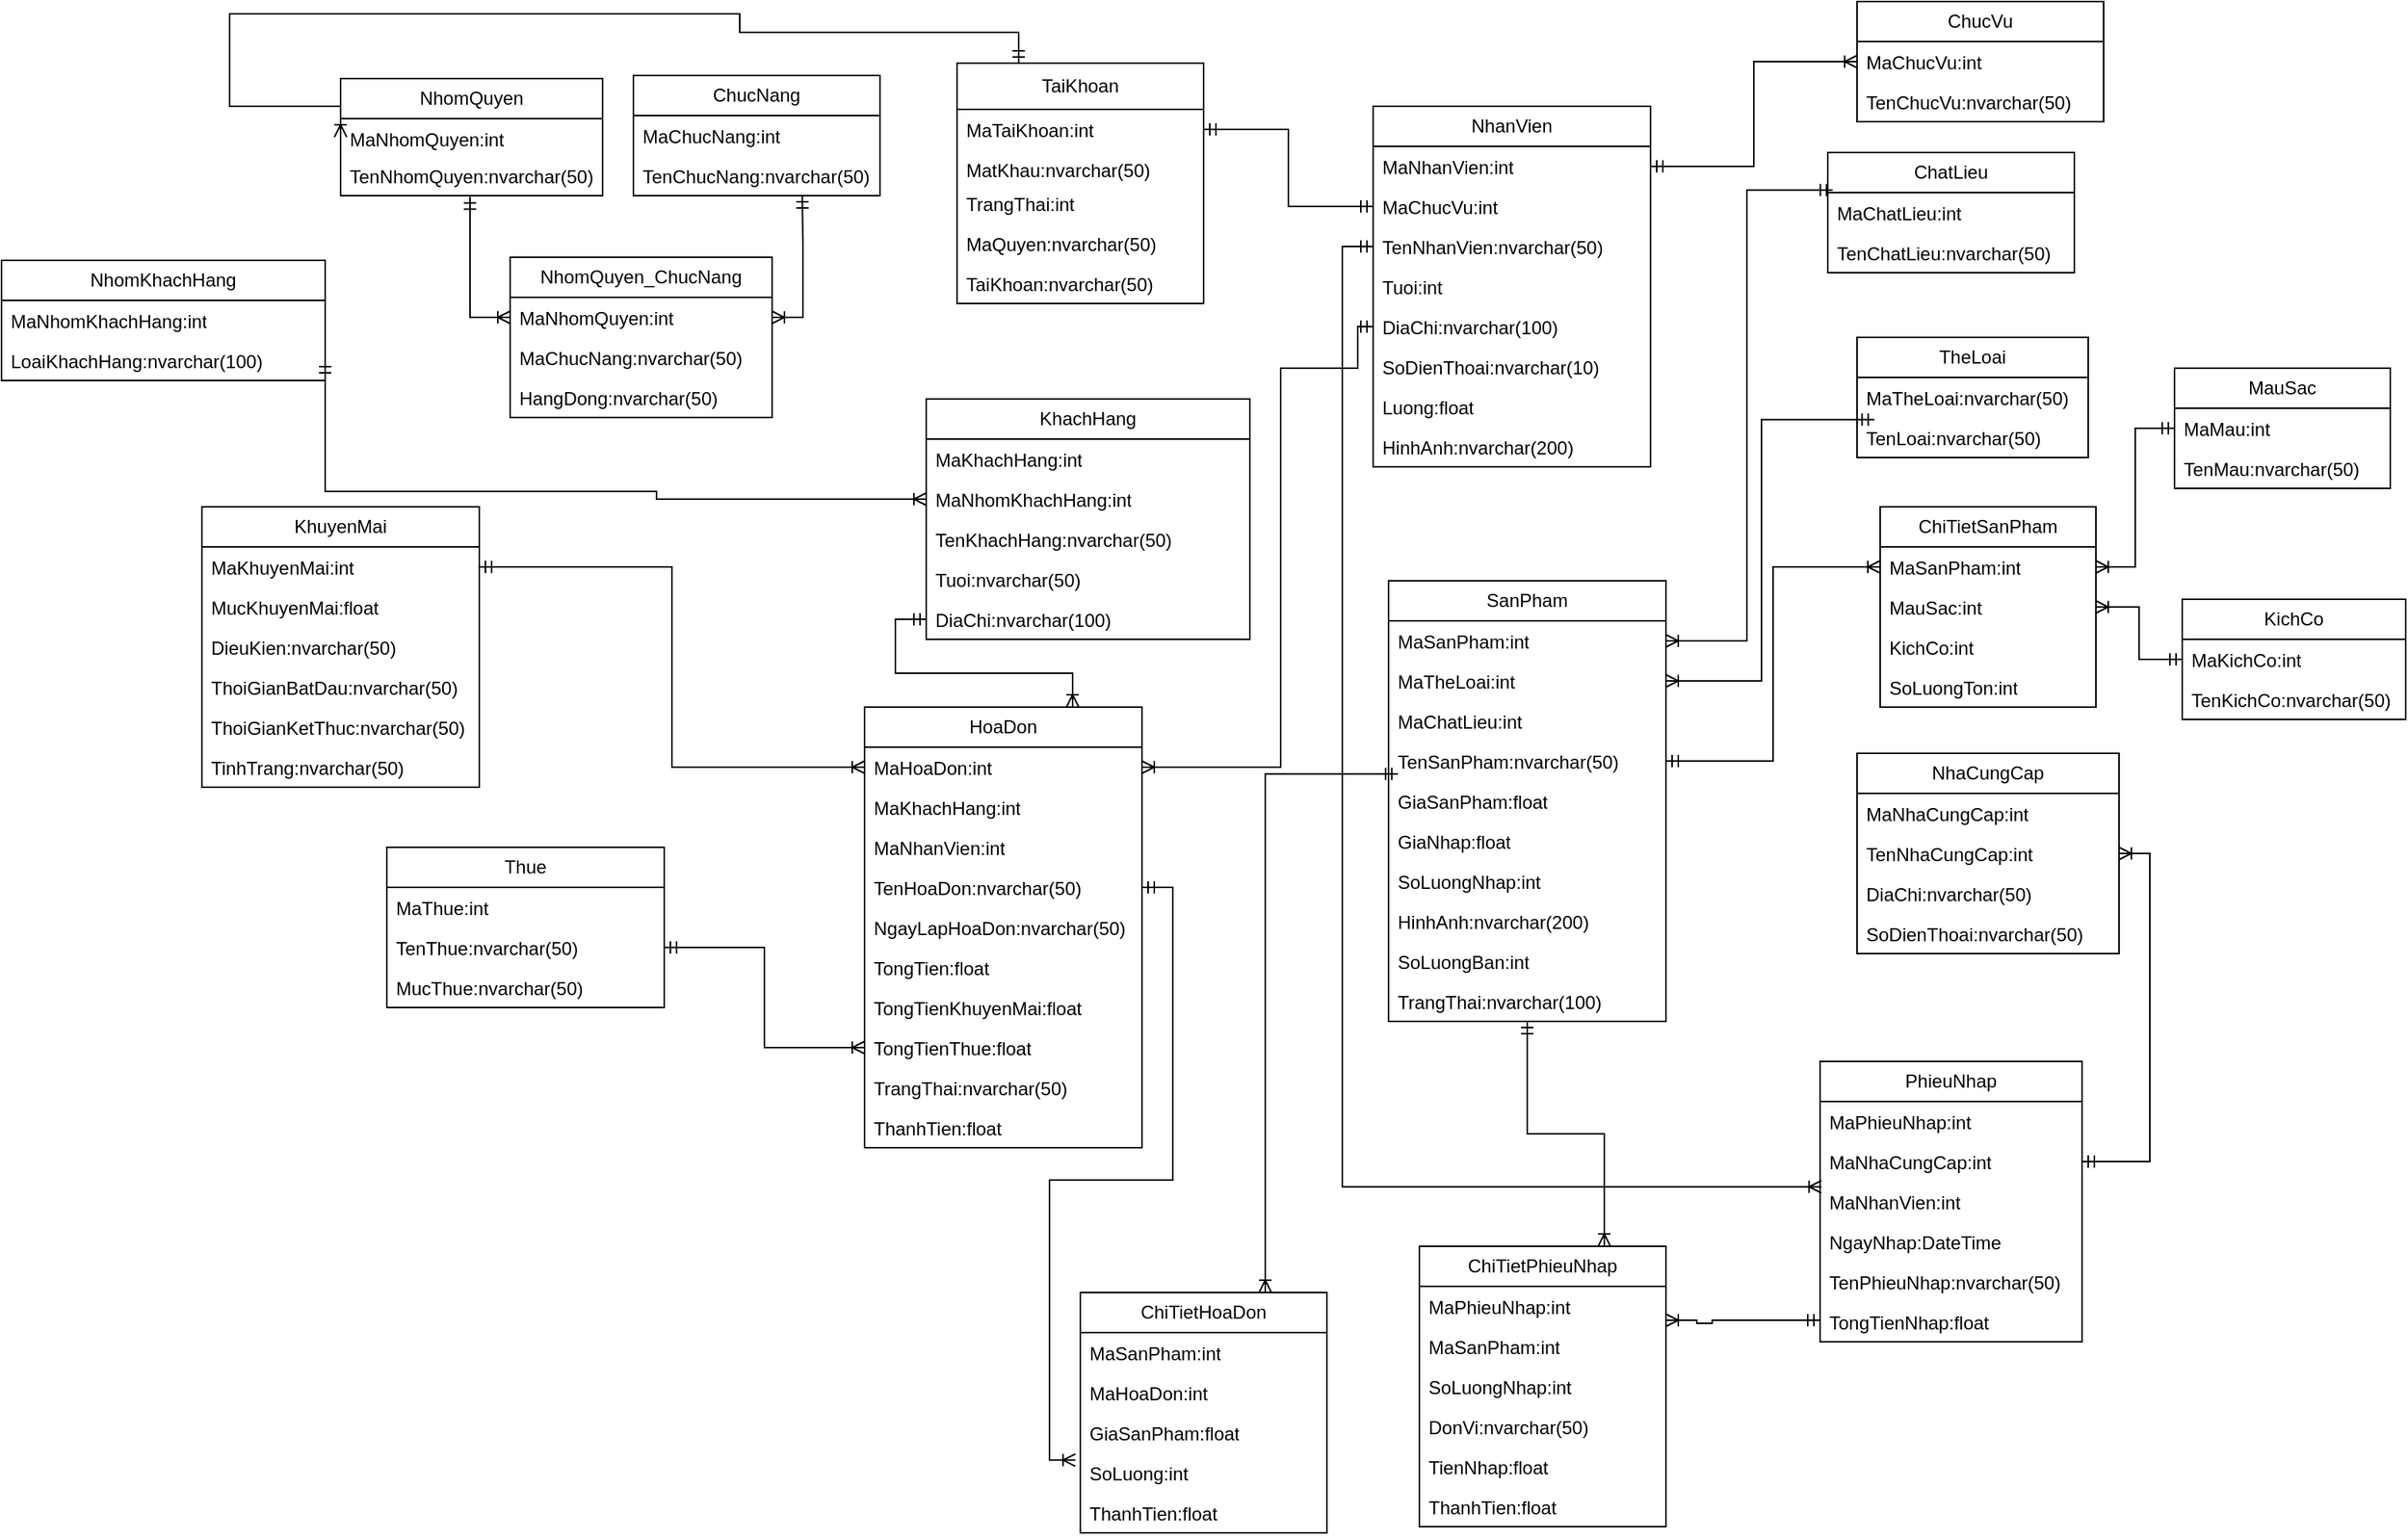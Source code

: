 <mxfile version="21.8.2" type="github">
  <diagram name="Trang-1" id="ebLVP_EeFep824AZLhWY">
    <mxGraphModel dx="1006" dy="559" grid="1" gridSize="10" guides="1" tooltips="1" connect="1" arrows="1" fold="1" page="1" pageScale="1" pageWidth="827" pageHeight="1169" math="0" shadow="0">
      <root>
        <mxCell id="0" />
        <mxCell id="1" parent="0" />
        <mxCell id="6RFZDff2Cd3n8iW6gW3c-8" value="NhomQuyen" style="swimlane;fontStyle=0;childLayout=stackLayout;horizontal=1;startSize=26;fillColor=none;horizontalStack=0;resizeParent=1;resizeParentMax=0;resizeLast=0;collapsible=1;marginBottom=0;whiteSpace=wrap;html=1;" parent="1" vertex="1">
          <mxGeometry x="520" y="52" width="170" height="76" as="geometry" />
        </mxCell>
        <mxCell id="6RFZDff2Cd3n8iW6gW3c-9" value="MaNhomQuyen:int" style="text;strokeColor=none;fillColor=none;align=left;verticalAlign=top;spacingLeft=4;spacingRight=4;overflow=hidden;rotatable=0;points=[[0,0.5],[1,0.5]];portConstraint=eastwest;whiteSpace=wrap;html=1;" parent="6RFZDff2Cd3n8iW6gW3c-8" vertex="1">
          <mxGeometry y="26" width="170" height="24" as="geometry" />
        </mxCell>
        <mxCell id="6RFZDff2Cd3n8iW6gW3c-10" value="TenNhomQuyen:nvarchar(50)" style="text;strokeColor=none;fillColor=none;align=left;verticalAlign=top;spacingLeft=4;spacingRight=4;overflow=hidden;rotatable=0;points=[[0,0.5],[1,0.5]];portConstraint=eastwest;whiteSpace=wrap;html=1;" parent="6RFZDff2Cd3n8iW6gW3c-8" vertex="1">
          <mxGeometry y="50" width="170" height="26" as="geometry" />
        </mxCell>
        <mxCell id="6RFZDff2Cd3n8iW6gW3c-12" value="ChucNang" style="swimlane;fontStyle=0;childLayout=stackLayout;horizontal=1;startSize=26;fillColor=none;horizontalStack=0;resizeParent=1;resizeParentMax=0;resizeLast=0;collapsible=1;marginBottom=0;whiteSpace=wrap;html=1;" parent="1" vertex="1">
          <mxGeometry x="710" y="50" width="160" height="78" as="geometry" />
        </mxCell>
        <mxCell id="6RFZDff2Cd3n8iW6gW3c-13" value="MaChucNang:int" style="text;strokeColor=none;fillColor=none;align=left;verticalAlign=top;spacingLeft=4;spacingRight=4;overflow=hidden;rotatable=0;points=[[0,0.5],[1,0.5]];portConstraint=eastwest;whiteSpace=wrap;html=1;" parent="6RFZDff2Cd3n8iW6gW3c-12" vertex="1">
          <mxGeometry y="26" width="160" height="26" as="geometry" />
        </mxCell>
        <mxCell id="6RFZDff2Cd3n8iW6gW3c-14" value="TenChucNang:nvarchar(50)" style="text;strokeColor=none;fillColor=none;align=left;verticalAlign=top;spacingLeft=4;spacingRight=4;overflow=hidden;rotatable=0;points=[[0,0.5],[1,0.5]];portConstraint=eastwest;whiteSpace=wrap;html=1;" parent="6RFZDff2Cd3n8iW6gW3c-12" vertex="1">
          <mxGeometry y="52" width="160" height="26" as="geometry" />
        </mxCell>
        <mxCell id="6RFZDff2Cd3n8iW6gW3c-16" value="NhomQuyen_ChucNang" style="swimlane;fontStyle=0;childLayout=stackLayout;horizontal=1;startSize=26;fillColor=none;horizontalStack=0;resizeParent=1;resizeParentMax=0;resizeLast=0;collapsible=1;marginBottom=0;whiteSpace=wrap;html=1;" parent="1" vertex="1">
          <mxGeometry x="630" y="168" width="170" height="104" as="geometry" />
        </mxCell>
        <mxCell id="6RFZDff2Cd3n8iW6gW3c-17" value="MaNhomQuyen:int" style="text;strokeColor=none;fillColor=none;align=left;verticalAlign=top;spacingLeft=4;spacingRight=4;overflow=hidden;rotatable=0;points=[[0,0.5],[1,0.5]];portConstraint=eastwest;whiteSpace=wrap;html=1;" parent="6RFZDff2Cd3n8iW6gW3c-16" vertex="1">
          <mxGeometry y="26" width="170" height="26" as="geometry" />
        </mxCell>
        <mxCell id="6RFZDff2Cd3n8iW6gW3c-18" value="MaChucNang:nvarchar(50)" style="text;strokeColor=none;fillColor=none;align=left;verticalAlign=top;spacingLeft=4;spacingRight=4;overflow=hidden;rotatable=0;points=[[0,0.5],[1,0.5]];portConstraint=eastwest;whiteSpace=wrap;html=1;" parent="6RFZDff2Cd3n8iW6gW3c-16" vertex="1">
          <mxGeometry y="52" width="170" height="26" as="geometry" />
        </mxCell>
        <mxCell id="uHs2JWFgq39b8XywON-e-51" value="HangDong:nvarchar(50)" style="text;strokeColor=none;fillColor=none;align=left;verticalAlign=top;spacingLeft=4;spacingRight=4;overflow=hidden;rotatable=0;points=[[0,0.5],[1,0.5]];portConstraint=eastwest;whiteSpace=wrap;html=1;" parent="6RFZDff2Cd3n8iW6gW3c-16" vertex="1">
          <mxGeometry y="78" width="170" height="26" as="geometry" />
        </mxCell>
        <mxCell id="6RFZDff2Cd3n8iW6gW3c-22" style="edgeStyle=orthogonalEdgeStyle;rounded=0;orthogonalLoop=1;jettySize=auto;html=1;exitX=0;exitY=0.5;exitDx=0;exitDy=0;entryX=0.494;entryY=1.031;entryDx=0;entryDy=0;entryPerimeter=0;startArrow=ERoneToMany;startFill=0;endArrow=ERmandOne;endFill=0;" parent="1" source="6RFZDff2Cd3n8iW6gW3c-17" target="6RFZDff2Cd3n8iW6gW3c-10" edge="1">
          <mxGeometry relative="1" as="geometry" />
        </mxCell>
        <mxCell id="6RFZDff2Cd3n8iW6gW3c-23" style="edgeStyle=orthogonalEdgeStyle;rounded=0;orthogonalLoop=1;jettySize=auto;html=1;exitX=1;exitY=0.5;exitDx=0;exitDy=0;entryX=0.685;entryY=1;entryDx=0;entryDy=0;entryPerimeter=0;endArrow=ERmandOne;endFill=0;startArrow=ERoneToMany;startFill=0;" parent="1" source="6RFZDff2Cd3n8iW6gW3c-17" target="6RFZDff2Cd3n8iW6gW3c-14" edge="1">
          <mxGeometry relative="1" as="geometry" />
        </mxCell>
        <mxCell id="6RFZDff2Cd3n8iW6gW3c-29" value="TaiKhoan" style="swimlane;fontStyle=0;childLayout=stackLayout;horizontal=1;startSize=30;fillColor=none;horizontalStack=0;resizeParent=1;resizeParentMax=0;resizeLast=0;collapsible=1;marginBottom=0;whiteSpace=wrap;html=1;" parent="1" vertex="1">
          <mxGeometry x="920" y="42" width="160" height="156" as="geometry" />
        </mxCell>
        <mxCell id="6RFZDff2Cd3n8iW6gW3c-30" value="MaTaiKhoan:int" style="text;strokeColor=none;fillColor=none;align=left;verticalAlign=top;spacingLeft=4;spacingRight=4;overflow=hidden;rotatable=0;points=[[0,0.5],[1,0.5]];portConstraint=eastwest;whiteSpace=wrap;html=1;" parent="6RFZDff2Cd3n8iW6gW3c-29" vertex="1">
          <mxGeometry y="30" width="160" height="26" as="geometry" />
        </mxCell>
        <mxCell id="6RFZDff2Cd3n8iW6gW3c-31" value="MatKhau:nvarchar(50)" style="text;strokeColor=none;fillColor=none;align=left;verticalAlign=top;spacingLeft=4;spacingRight=4;overflow=hidden;rotatable=0;points=[[0,0.5],[1,0.5]];portConstraint=eastwest;whiteSpace=wrap;html=1;" parent="6RFZDff2Cd3n8iW6gW3c-29" vertex="1">
          <mxGeometry y="56" width="160" height="22" as="geometry" />
        </mxCell>
        <mxCell id="6RFZDff2Cd3n8iW6gW3c-33" value="TrangThai:int" style="text;strokeColor=none;fillColor=none;align=left;verticalAlign=top;spacingLeft=4;spacingRight=4;overflow=hidden;rotatable=0;points=[[0,0.5],[1,0.5]];portConstraint=eastwest;whiteSpace=wrap;html=1;" parent="6RFZDff2Cd3n8iW6gW3c-29" vertex="1">
          <mxGeometry y="78" width="160" height="26" as="geometry" />
        </mxCell>
        <mxCell id="6RFZDff2Cd3n8iW6gW3c-34" value="MaQuyen:nvarchar(50)" style="text;strokeColor=none;fillColor=none;align=left;verticalAlign=top;spacingLeft=4;spacingRight=4;overflow=hidden;rotatable=0;points=[[0,0.5],[1,0.5]];portConstraint=eastwest;whiteSpace=wrap;html=1;" parent="6RFZDff2Cd3n8iW6gW3c-29" vertex="1">
          <mxGeometry y="104" width="160" height="26" as="geometry" />
        </mxCell>
        <mxCell id="6RFZDff2Cd3n8iW6gW3c-32" value="TaiKhoan:nvarchar(50)" style="text;strokeColor=none;fillColor=none;align=left;verticalAlign=top;spacingLeft=4;spacingRight=4;overflow=hidden;rotatable=0;points=[[0,0.5],[1,0.5]];portConstraint=eastwest;whiteSpace=wrap;html=1;" parent="6RFZDff2Cd3n8iW6gW3c-29" vertex="1">
          <mxGeometry y="130" width="160" height="26" as="geometry" />
        </mxCell>
        <mxCell id="6RFZDff2Cd3n8iW6gW3c-35" style="edgeStyle=orthogonalEdgeStyle;rounded=0;orthogonalLoop=1;jettySize=auto;html=1;exitX=0;exitY=0.5;exitDx=0;exitDy=0;entryX=0.25;entryY=0;entryDx=0;entryDy=0;endArrow=ERmandOne;endFill=0;startArrow=ERoneToMany;startFill=0;" parent="1" source="6RFZDff2Cd3n8iW6gW3c-9" target="6RFZDff2Cd3n8iW6gW3c-29" edge="1">
          <mxGeometry relative="1" as="geometry">
            <Array as="points">
              <mxPoint x="448" y="70" />
              <mxPoint x="448" y="10" />
              <mxPoint x="779" y="10" />
              <mxPoint x="779" y="22" />
              <mxPoint x="960" y="22" />
            </Array>
          </mxGeometry>
        </mxCell>
        <mxCell id="6RFZDff2Cd3n8iW6gW3c-36" value="NhanVien" style="swimlane;fontStyle=0;childLayout=stackLayout;horizontal=1;startSize=26;fillColor=none;horizontalStack=0;resizeParent=1;resizeParentMax=0;resizeLast=0;collapsible=1;marginBottom=0;whiteSpace=wrap;html=1;" parent="1" vertex="1">
          <mxGeometry x="1190" y="70" width="180" height="234" as="geometry" />
        </mxCell>
        <mxCell id="6RFZDff2Cd3n8iW6gW3c-37" value="MaNhanVien:int" style="text;strokeColor=none;fillColor=none;align=left;verticalAlign=top;spacingLeft=4;spacingRight=4;overflow=hidden;rotatable=0;points=[[0,0.5],[1,0.5]];portConstraint=eastwest;whiteSpace=wrap;html=1;" parent="6RFZDff2Cd3n8iW6gW3c-36" vertex="1">
          <mxGeometry y="26" width="180" height="26" as="geometry" />
        </mxCell>
        <mxCell id="6RFZDff2Cd3n8iW6gW3c-48" value="MaChucVu:int" style="text;strokeColor=none;fillColor=none;align=left;verticalAlign=top;spacingLeft=4;spacingRight=4;overflow=hidden;rotatable=0;points=[[0,0.5],[1,0.5]];portConstraint=eastwest;whiteSpace=wrap;html=1;" parent="6RFZDff2Cd3n8iW6gW3c-36" vertex="1">
          <mxGeometry y="52" width="180" height="26" as="geometry" />
        </mxCell>
        <mxCell id="6RFZDff2Cd3n8iW6gW3c-39" value="TenNhanVien:nvarchar(50)" style="text;strokeColor=none;fillColor=none;align=left;verticalAlign=top;spacingLeft=4;spacingRight=4;overflow=hidden;rotatable=0;points=[[0,0.5],[1,0.5]];portConstraint=eastwest;whiteSpace=wrap;html=1;" parent="6RFZDff2Cd3n8iW6gW3c-36" vertex="1">
          <mxGeometry y="78" width="180" height="26" as="geometry" />
        </mxCell>
        <mxCell id="6RFZDff2Cd3n8iW6gW3c-40" value="Tuoi:int" style="text;strokeColor=none;fillColor=none;align=left;verticalAlign=top;spacingLeft=4;spacingRight=4;overflow=hidden;rotatable=0;points=[[0,0.5],[1,0.5]];portConstraint=eastwest;whiteSpace=wrap;html=1;" parent="6RFZDff2Cd3n8iW6gW3c-36" vertex="1">
          <mxGeometry y="104" width="180" height="26" as="geometry" />
        </mxCell>
        <mxCell id="6RFZDff2Cd3n8iW6gW3c-41" value="DiaChi:nvarchar(100)" style="text;strokeColor=none;fillColor=none;align=left;verticalAlign=top;spacingLeft=4;spacingRight=4;overflow=hidden;rotatable=0;points=[[0,0.5],[1,0.5]];portConstraint=eastwest;whiteSpace=wrap;html=1;" parent="6RFZDff2Cd3n8iW6gW3c-36" vertex="1">
          <mxGeometry y="130" width="180" height="26" as="geometry" />
        </mxCell>
        <mxCell id="6RFZDff2Cd3n8iW6gW3c-42" value="SoDienThoai:nvarchar(10)" style="text;strokeColor=none;fillColor=none;align=left;verticalAlign=top;spacingLeft=4;spacingRight=4;overflow=hidden;rotatable=0;points=[[0,0.5],[1,0.5]];portConstraint=eastwest;whiteSpace=wrap;html=1;" parent="6RFZDff2Cd3n8iW6gW3c-36" vertex="1">
          <mxGeometry y="156" width="180" height="26" as="geometry" />
        </mxCell>
        <mxCell id="6RFZDff2Cd3n8iW6gW3c-43" value="Luong:float" style="text;strokeColor=none;fillColor=none;align=left;verticalAlign=top;spacingLeft=4;spacingRight=4;overflow=hidden;rotatable=0;points=[[0,0.5],[1,0.5]];portConstraint=eastwest;whiteSpace=wrap;html=1;" parent="6RFZDff2Cd3n8iW6gW3c-36" vertex="1">
          <mxGeometry y="182" width="180" height="26" as="geometry" />
        </mxCell>
        <mxCell id="uHs2JWFgq39b8XywON-e-56" value="HinhAnh:nvarchar(200)" style="text;strokeColor=none;fillColor=none;align=left;verticalAlign=top;spacingLeft=4;spacingRight=4;overflow=hidden;rotatable=0;points=[[0,0.5],[1,0.5]];portConstraint=eastwest;whiteSpace=wrap;html=1;" parent="6RFZDff2Cd3n8iW6gW3c-36" vertex="1">
          <mxGeometry y="208" width="180" height="26" as="geometry" />
        </mxCell>
        <mxCell id="6RFZDff2Cd3n8iW6gW3c-44" value="ChucVu" style="swimlane;fontStyle=0;childLayout=stackLayout;horizontal=1;startSize=26;fillColor=none;horizontalStack=0;resizeParent=1;resizeParentMax=0;resizeLast=0;collapsible=1;marginBottom=0;whiteSpace=wrap;html=1;" parent="1" vertex="1">
          <mxGeometry x="1504" y="2" width="160" height="78" as="geometry" />
        </mxCell>
        <mxCell id="6RFZDff2Cd3n8iW6gW3c-45" value="MaChucVu:int" style="text;strokeColor=none;fillColor=none;align=left;verticalAlign=top;spacingLeft=4;spacingRight=4;overflow=hidden;rotatable=0;points=[[0,0.5],[1,0.5]];portConstraint=eastwest;whiteSpace=wrap;html=1;" parent="6RFZDff2Cd3n8iW6gW3c-44" vertex="1">
          <mxGeometry y="26" width="160" height="26" as="geometry" />
        </mxCell>
        <mxCell id="6RFZDff2Cd3n8iW6gW3c-46" value="TenChucVu:nvarchar(50)" style="text;strokeColor=none;fillColor=none;align=left;verticalAlign=top;spacingLeft=4;spacingRight=4;overflow=hidden;rotatable=0;points=[[0,0.5],[1,0.5]];portConstraint=eastwest;whiteSpace=wrap;html=1;" parent="6RFZDff2Cd3n8iW6gW3c-44" vertex="1">
          <mxGeometry y="52" width="160" height="26" as="geometry" />
        </mxCell>
        <mxCell id="6RFZDff2Cd3n8iW6gW3c-49" style="edgeStyle=orthogonalEdgeStyle;rounded=0;orthogonalLoop=1;jettySize=auto;html=1;exitX=1;exitY=0.5;exitDx=0;exitDy=0;startArrow=ERmandOne;startFill=0;endArrow=ERmandOne;endFill=0;" parent="1" source="6RFZDff2Cd3n8iW6gW3c-30" target="6RFZDff2Cd3n8iW6gW3c-48" edge="1">
          <mxGeometry relative="1" as="geometry" />
        </mxCell>
        <mxCell id="6RFZDff2Cd3n8iW6gW3c-50" value="KhachHang" style="swimlane;fontStyle=0;childLayout=stackLayout;horizontal=1;startSize=26;fillColor=none;horizontalStack=0;resizeParent=1;resizeParentMax=0;resizeLast=0;collapsible=1;marginBottom=0;whiteSpace=wrap;html=1;" parent="1" vertex="1">
          <mxGeometry x="900" y="260" width="210" height="156" as="geometry" />
        </mxCell>
        <mxCell id="6RFZDff2Cd3n8iW6gW3c-51" value="MaKhachHang:int" style="text;strokeColor=none;fillColor=none;align=left;verticalAlign=top;spacingLeft=4;spacingRight=4;overflow=hidden;rotatable=0;points=[[0,0.5],[1,0.5]];portConstraint=eastwest;whiteSpace=wrap;html=1;" parent="6RFZDff2Cd3n8iW6gW3c-50" vertex="1">
          <mxGeometry y="26" width="210" height="26" as="geometry" />
        </mxCell>
        <mxCell id="uHs2JWFgq39b8XywON-e-99" value="MaNhomKhachHang:int" style="text;strokeColor=none;fillColor=none;align=left;verticalAlign=top;spacingLeft=4;spacingRight=4;overflow=hidden;rotatable=0;points=[[0,0.5],[1,0.5]];portConstraint=eastwest;whiteSpace=wrap;html=1;" parent="6RFZDff2Cd3n8iW6gW3c-50" vertex="1">
          <mxGeometry y="52" width="210" height="26" as="geometry" />
        </mxCell>
        <mxCell id="6RFZDff2Cd3n8iW6gW3c-52" value="TenKhachHang:nvarchar(50)" style="text;strokeColor=none;fillColor=none;align=left;verticalAlign=top;spacingLeft=4;spacingRight=4;overflow=hidden;rotatable=0;points=[[0,0.5],[1,0.5]];portConstraint=eastwest;whiteSpace=wrap;html=1;" parent="6RFZDff2Cd3n8iW6gW3c-50" vertex="1">
          <mxGeometry y="78" width="210" height="26" as="geometry" />
        </mxCell>
        <mxCell id="6RFZDff2Cd3n8iW6gW3c-53" value="Tuoi:nvarchar(50)" style="text;strokeColor=none;fillColor=none;align=left;verticalAlign=top;spacingLeft=4;spacingRight=4;overflow=hidden;rotatable=0;points=[[0,0.5],[1,0.5]];portConstraint=eastwest;whiteSpace=wrap;html=1;" parent="6RFZDff2Cd3n8iW6gW3c-50" vertex="1">
          <mxGeometry y="104" width="210" height="26" as="geometry" />
        </mxCell>
        <mxCell id="6RFZDff2Cd3n8iW6gW3c-55" value="DiaChi:nvarchar(100)" style="text;strokeColor=none;fillColor=none;align=left;verticalAlign=top;spacingLeft=4;spacingRight=4;overflow=hidden;rotatable=0;points=[[0,0.5],[1,0.5]];portConstraint=eastwest;whiteSpace=wrap;html=1;" parent="6RFZDff2Cd3n8iW6gW3c-50" vertex="1">
          <mxGeometry y="130" width="210" height="26" as="geometry" />
        </mxCell>
        <mxCell id="6RFZDff2Cd3n8iW6gW3c-58" style="edgeStyle=orthogonalEdgeStyle;rounded=0;orthogonalLoop=1;jettySize=auto;html=1;exitX=1;exitY=0.5;exitDx=0;exitDy=0;entryX=0;entryY=0.5;entryDx=0;entryDy=0;startArrow=ERmandOne;startFill=0;endArrow=ERoneToMany;endFill=0;" parent="1" source="6RFZDff2Cd3n8iW6gW3c-37" target="6RFZDff2Cd3n8iW6gW3c-45" edge="1">
          <mxGeometry relative="1" as="geometry" />
        </mxCell>
        <mxCell id="6RFZDff2Cd3n8iW6gW3c-59" value="TheLoai" style="swimlane;fontStyle=0;childLayout=stackLayout;horizontal=1;startSize=26;fillColor=none;horizontalStack=0;resizeParent=1;resizeParentMax=0;resizeLast=0;collapsible=1;marginBottom=0;whiteSpace=wrap;html=1;" parent="1" vertex="1">
          <mxGeometry x="1504" y="220" width="150" height="78" as="geometry" />
        </mxCell>
        <mxCell id="6RFZDff2Cd3n8iW6gW3c-60" value="MaTheLoai:nvarchar(50)" style="text;strokeColor=none;fillColor=none;align=left;verticalAlign=top;spacingLeft=4;spacingRight=4;overflow=hidden;rotatable=0;points=[[0,0.5],[1,0.5]];portConstraint=eastwest;whiteSpace=wrap;html=1;" parent="6RFZDff2Cd3n8iW6gW3c-59" vertex="1">
          <mxGeometry y="26" width="150" height="26" as="geometry" />
        </mxCell>
        <mxCell id="6RFZDff2Cd3n8iW6gW3c-61" value="TenLoai:nvarchar(50)" style="text;strokeColor=none;fillColor=none;align=left;verticalAlign=top;spacingLeft=4;spacingRight=4;overflow=hidden;rotatable=0;points=[[0,0.5],[1,0.5]];portConstraint=eastwest;whiteSpace=wrap;html=1;" parent="6RFZDff2Cd3n8iW6gW3c-59" vertex="1">
          <mxGeometry y="52" width="150" height="26" as="geometry" />
        </mxCell>
        <mxCell id="6RFZDff2Cd3n8iW6gW3c-63" value="SanPham" style="swimlane;fontStyle=0;childLayout=stackLayout;horizontal=1;startSize=26;fillColor=none;horizontalStack=0;resizeParent=1;resizeParentMax=0;resizeLast=0;collapsible=1;marginBottom=0;whiteSpace=wrap;html=1;" parent="1" vertex="1">
          <mxGeometry x="1200" y="378" width="180" height="286" as="geometry" />
        </mxCell>
        <mxCell id="6RFZDff2Cd3n8iW6gW3c-64" value="MaSanPham:int" style="text;strokeColor=none;fillColor=none;align=left;verticalAlign=top;spacingLeft=4;spacingRight=4;overflow=hidden;rotatable=0;points=[[0,0.5],[1,0.5]];portConstraint=eastwest;whiteSpace=wrap;html=1;" parent="6RFZDff2Cd3n8iW6gW3c-63" vertex="1">
          <mxGeometry y="26" width="180" height="26" as="geometry" />
        </mxCell>
        <mxCell id="6RFZDff2Cd3n8iW6gW3c-65" value="MaTheLoai:int" style="text;strokeColor=none;fillColor=none;align=left;verticalAlign=top;spacingLeft=4;spacingRight=4;overflow=hidden;rotatable=0;points=[[0,0.5],[1,0.5]];portConstraint=eastwest;whiteSpace=wrap;html=1;" parent="6RFZDff2Cd3n8iW6gW3c-63" vertex="1">
          <mxGeometry y="52" width="180" height="26" as="geometry" />
        </mxCell>
        <mxCell id="Vawp8wsuxHvqNQ8URaEr-20" value="MaChatLieu:int" style="text;strokeColor=none;fillColor=none;align=left;verticalAlign=top;spacingLeft=4;spacingRight=4;overflow=hidden;rotatable=0;points=[[0,0.5],[1,0.5]];portConstraint=eastwest;whiteSpace=wrap;html=1;" parent="6RFZDff2Cd3n8iW6gW3c-63" vertex="1">
          <mxGeometry y="78" width="180" height="26" as="geometry" />
        </mxCell>
        <mxCell id="6RFZDff2Cd3n8iW6gW3c-84" value="TenSanPham:nvarchar(50)" style="text;strokeColor=none;fillColor=none;align=left;verticalAlign=top;spacingLeft=4;spacingRight=4;overflow=hidden;rotatable=0;points=[[0,0.5],[1,0.5]];portConstraint=eastwest;whiteSpace=wrap;html=1;" parent="6RFZDff2Cd3n8iW6gW3c-63" vertex="1">
          <mxGeometry y="104" width="180" height="26" as="geometry" />
        </mxCell>
        <mxCell id="6RFZDff2Cd3n8iW6gW3c-85" value="GiaSanPham:float" style="text;strokeColor=none;fillColor=none;align=left;verticalAlign=top;spacingLeft=4;spacingRight=4;overflow=hidden;rotatable=0;points=[[0,0.5],[1,0.5]];portConstraint=eastwest;whiteSpace=wrap;html=1;" parent="6RFZDff2Cd3n8iW6gW3c-63" vertex="1">
          <mxGeometry y="130" width="180" height="26" as="geometry" />
        </mxCell>
        <mxCell id="uHs2JWFgq39b8XywON-e-39" value="GiaNhap:float&lt;br&gt;" style="text;strokeColor=none;fillColor=none;align=left;verticalAlign=top;spacingLeft=4;spacingRight=4;overflow=hidden;rotatable=0;points=[[0,0.5],[1,0.5]];portConstraint=eastwest;whiteSpace=wrap;html=1;" parent="6RFZDff2Cd3n8iW6gW3c-63" vertex="1">
          <mxGeometry y="156" width="180" height="26" as="geometry" />
        </mxCell>
        <mxCell id="6RFZDff2Cd3n8iW6gW3c-86" value="SoLuongNhap:int" style="text;strokeColor=none;fillColor=none;align=left;verticalAlign=top;spacingLeft=4;spacingRight=4;overflow=hidden;rotatable=0;points=[[0,0.5],[1,0.5]];portConstraint=eastwest;whiteSpace=wrap;html=1;" parent="6RFZDff2Cd3n8iW6gW3c-63" vertex="1">
          <mxGeometry y="182" width="180" height="26" as="geometry" />
        </mxCell>
        <mxCell id="uHs2JWFgq39b8XywON-e-55" value="HinhAnh:nvarchar(200)" style="text;strokeColor=none;fillColor=none;align=left;verticalAlign=top;spacingLeft=4;spacingRight=4;overflow=hidden;rotatable=0;points=[[0,0.5],[1,0.5]];portConstraint=eastwest;whiteSpace=wrap;html=1;" parent="6RFZDff2Cd3n8iW6gW3c-63" vertex="1">
          <mxGeometry y="208" width="180" height="26" as="geometry" />
        </mxCell>
        <mxCell id="6RFZDff2Cd3n8iW6gW3c-88" value="SoLuongBan:int" style="text;strokeColor=none;fillColor=none;align=left;verticalAlign=top;spacingLeft=4;spacingRight=4;overflow=hidden;rotatable=0;points=[[0,0.5],[1,0.5]];portConstraint=eastwest;whiteSpace=wrap;html=1;" parent="6RFZDff2Cd3n8iW6gW3c-63" vertex="1">
          <mxGeometry y="234" width="180" height="26" as="geometry" />
        </mxCell>
        <mxCell id="uHs2JWFgq39b8XywON-e-42" value="TrangThai:nvarchar(100)" style="text;strokeColor=none;fillColor=none;align=left;verticalAlign=top;spacingLeft=4;spacingRight=4;overflow=hidden;rotatable=0;points=[[0,0.5],[1,0.5]];portConstraint=eastwest;whiteSpace=wrap;html=1;" parent="6RFZDff2Cd3n8iW6gW3c-63" vertex="1">
          <mxGeometry y="260" width="180" height="26" as="geometry" />
        </mxCell>
        <mxCell id="6RFZDff2Cd3n8iW6gW3c-71" value="ChatLieu" style="swimlane;fontStyle=0;childLayout=stackLayout;horizontal=1;startSize=26;fillColor=none;horizontalStack=0;resizeParent=1;resizeParentMax=0;resizeLast=0;collapsible=1;marginBottom=0;whiteSpace=wrap;html=1;" parent="1" vertex="1">
          <mxGeometry x="1485" y="100" width="160" height="78" as="geometry" />
        </mxCell>
        <mxCell id="6RFZDff2Cd3n8iW6gW3c-72" value="MaChatLieu:int" style="text;strokeColor=none;fillColor=none;align=left;verticalAlign=top;spacingLeft=4;spacingRight=4;overflow=hidden;rotatable=0;points=[[0,0.5],[1,0.5]];portConstraint=eastwest;whiteSpace=wrap;html=1;" parent="6RFZDff2Cd3n8iW6gW3c-71" vertex="1">
          <mxGeometry y="26" width="160" height="26" as="geometry" />
        </mxCell>
        <mxCell id="6RFZDff2Cd3n8iW6gW3c-73" value="TenChatLieu:nvarchar(50)" style="text;strokeColor=none;fillColor=none;align=left;verticalAlign=top;spacingLeft=4;spacingRight=4;overflow=hidden;rotatable=0;points=[[0,0.5],[1,0.5]];portConstraint=eastwest;whiteSpace=wrap;html=1;" parent="6RFZDff2Cd3n8iW6gW3c-71" vertex="1">
          <mxGeometry y="52" width="160" height="26" as="geometry" />
        </mxCell>
        <mxCell id="6RFZDff2Cd3n8iW6gW3c-75" style="edgeStyle=orthogonalEdgeStyle;rounded=0;orthogonalLoop=1;jettySize=auto;html=1;exitX=1;exitY=0.5;exitDx=0;exitDy=0;entryX=0.02;entryY=-0.062;entryDx=0;entryDy=0;entryPerimeter=0;startArrow=ERoneToMany;startFill=0;endArrow=ERmandOne;endFill=0;" parent="1" source="6RFZDff2Cd3n8iW6gW3c-64" target="6RFZDff2Cd3n8iW6gW3c-72" edge="1">
          <mxGeometry relative="1" as="geometry" />
        </mxCell>
        <mxCell id="6RFZDff2Cd3n8iW6gW3c-76" style="edgeStyle=orthogonalEdgeStyle;rounded=0;orthogonalLoop=1;jettySize=auto;html=1;exitX=1;exitY=0.5;exitDx=0;exitDy=0;entryX=0.075;entryY=0.054;entryDx=0;entryDy=0;entryPerimeter=0;startArrow=ERoneToMany;startFill=0;endArrow=ERmandOne;endFill=0;" parent="1" source="6RFZDff2Cd3n8iW6gW3c-65" target="6RFZDff2Cd3n8iW6gW3c-61" edge="1">
          <mxGeometry relative="1" as="geometry" />
        </mxCell>
        <mxCell id="6RFZDff2Cd3n8iW6gW3c-78" value="KichCo" style="swimlane;fontStyle=0;childLayout=stackLayout;horizontal=1;startSize=26;fillColor=none;horizontalStack=0;resizeParent=1;resizeParentMax=0;resizeLast=0;collapsible=1;marginBottom=0;whiteSpace=wrap;html=1;" parent="1" vertex="1">
          <mxGeometry x="1715" y="390" width="145" height="78" as="geometry" />
        </mxCell>
        <mxCell id="6RFZDff2Cd3n8iW6gW3c-79" value="MaKichCo:int" style="text;strokeColor=none;fillColor=none;align=left;verticalAlign=top;spacingLeft=4;spacingRight=4;overflow=hidden;rotatable=0;points=[[0,0.5],[1,0.5]];portConstraint=eastwest;whiteSpace=wrap;html=1;" parent="6RFZDff2Cd3n8iW6gW3c-78" vertex="1">
          <mxGeometry y="26" width="145" height="26" as="geometry" />
        </mxCell>
        <mxCell id="6RFZDff2Cd3n8iW6gW3c-80" value="TenKichCo:nvarchar(50)" style="text;strokeColor=none;fillColor=none;align=left;verticalAlign=top;spacingLeft=4;spacingRight=4;overflow=hidden;rotatable=0;points=[[0,0.5],[1,0.5]];portConstraint=eastwest;whiteSpace=wrap;html=1;" parent="6RFZDff2Cd3n8iW6gW3c-78" vertex="1">
          <mxGeometry y="52" width="145" height="26" as="geometry" />
        </mxCell>
        <mxCell id="6RFZDff2Cd3n8iW6gW3c-89" value="NhaCungCap" style="swimlane;fontStyle=0;childLayout=stackLayout;horizontal=1;startSize=26;fillColor=none;horizontalStack=0;resizeParent=1;resizeParentMax=0;resizeLast=0;collapsible=1;marginBottom=0;whiteSpace=wrap;html=1;" parent="1" vertex="1">
          <mxGeometry x="1504" y="490" width="170" height="130" as="geometry" />
        </mxCell>
        <mxCell id="6RFZDff2Cd3n8iW6gW3c-90" value="MaNhaCungCap:int" style="text;strokeColor=none;fillColor=none;align=left;verticalAlign=top;spacingLeft=4;spacingRight=4;overflow=hidden;rotatable=0;points=[[0,0.5],[1,0.5]];portConstraint=eastwest;whiteSpace=wrap;html=1;" parent="6RFZDff2Cd3n8iW6gW3c-89" vertex="1">
          <mxGeometry y="26" width="170" height="26" as="geometry" />
        </mxCell>
        <mxCell id="6RFZDff2Cd3n8iW6gW3c-91" value="TenNhaCungCap:int" style="text;strokeColor=none;fillColor=none;align=left;verticalAlign=top;spacingLeft=4;spacingRight=4;overflow=hidden;rotatable=0;points=[[0,0.5],[1,0.5]];portConstraint=eastwest;whiteSpace=wrap;html=1;" parent="6RFZDff2Cd3n8iW6gW3c-89" vertex="1">
          <mxGeometry y="52" width="170" height="26" as="geometry" />
        </mxCell>
        <mxCell id="6RFZDff2Cd3n8iW6gW3c-93" value="DiaChi:nvarchar(50)" style="text;strokeColor=none;fillColor=none;align=left;verticalAlign=top;spacingLeft=4;spacingRight=4;overflow=hidden;rotatable=0;points=[[0,0.5],[1,0.5]];portConstraint=eastwest;whiteSpace=wrap;html=1;" parent="6RFZDff2Cd3n8iW6gW3c-89" vertex="1">
          <mxGeometry y="78" width="170" height="26" as="geometry" />
        </mxCell>
        <mxCell id="6RFZDff2Cd3n8iW6gW3c-92" value="SoDienThoai:nvarchar(50)" style="text;strokeColor=none;fillColor=none;align=left;verticalAlign=top;spacingLeft=4;spacingRight=4;overflow=hidden;rotatable=0;points=[[0,0.5],[1,0.5]];portConstraint=eastwest;whiteSpace=wrap;html=1;" parent="6RFZDff2Cd3n8iW6gW3c-89" vertex="1">
          <mxGeometry y="104" width="170" height="26" as="geometry" />
        </mxCell>
        <mxCell id="6RFZDff2Cd3n8iW6gW3c-94" value="PhieuNhap" style="swimlane;fontStyle=0;childLayout=stackLayout;horizontal=1;startSize=26;fillColor=none;horizontalStack=0;resizeParent=1;resizeParentMax=0;resizeLast=0;collapsible=1;marginBottom=0;whiteSpace=wrap;html=1;" parent="1" vertex="1">
          <mxGeometry x="1480" y="690" width="170" height="182" as="geometry" />
        </mxCell>
        <mxCell id="6RFZDff2Cd3n8iW6gW3c-95" value="MaPhieuNhap:int" style="text;strokeColor=none;fillColor=none;align=left;verticalAlign=top;spacingLeft=4;spacingRight=4;overflow=hidden;rotatable=0;points=[[0,0.5],[1,0.5]];portConstraint=eastwest;whiteSpace=wrap;html=1;" parent="6RFZDff2Cd3n8iW6gW3c-94" vertex="1">
          <mxGeometry y="26" width="170" height="26" as="geometry" />
        </mxCell>
        <mxCell id="6RFZDff2Cd3n8iW6gW3c-96" value="MaNhaCungCap:int" style="text;strokeColor=none;fillColor=none;align=left;verticalAlign=top;spacingLeft=4;spacingRight=4;overflow=hidden;rotatable=0;points=[[0,0.5],[1,0.5]];portConstraint=eastwest;whiteSpace=wrap;html=1;" parent="6RFZDff2Cd3n8iW6gW3c-94" vertex="1">
          <mxGeometry y="52" width="170" height="26" as="geometry" />
        </mxCell>
        <mxCell id="6RFZDff2Cd3n8iW6gW3c-97" value="MaNhanVien:int" style="text;strokeColor=none;fillColor=none;align=left;verticalAlign=top;spacingLeft=4;spacingRight=4;overflow=hidden;rotatable=0;points=[[0,0.5],[1,0.5]];portConstraint=eastwest;whiteSpace=wrap;html=1;" parent="6RFZDff2Cd3n8iW6gW3c-94" vertex="1">
          <mxGeometry y="78" width="170" height="26" as="geometry" />
        </mxCell>
        <mxCell id="6RFZDff2Cd3n8iW6gW3c-100" value="NgayNhap:DateTime" style="text;strokeColor=none;fillColor=none;align=left;verticalAlign=top;spacingLeft=4;spacingRight=4;overflow=hidden;rotatable=0;points=[[0,0.5],[1,0.5]];portConstraint=eastwest;whiteSpace=wrap;html=1;" parent="6RFZDff2Cd3n8iW6gW3c-94" vertex="1">
          <mxGeometry y="104" width="170" height="26" as="geometry" />
        </mxCell>
        <mxCell id="6RFZDff2Cd3n8iW6gW3c-101" value="TenPhieuNhap:nvarchar(50)" style="text;strokeColor=none;fillColor=none;align=left;verticalAlign=top;spacingLeft=4;spacingRight=4;overflow=hidden;rotatable=0;points=[[0,0.5],[1,0.5]];portConstraint=eastwest;whiteSpace=wrap;html=1;" parent="6RFZDff2Cd3n8iW6gW3c-94" vertex="1">
          <mxGeometry y="130" width="170" height="26" as="geometry" />
        </mxCell>
        <mxCell id="6RFZDff2Cd3n8iW6gW3c-112" value="TongTienNhap:float" style="text;strokeColor=none;fillColor=none;align=left;verticalAlign=top;spacingLeft=4;spacingRight=4;overflow=hidden;rotatable=0;points=[[0,0.5],[1,0.5]];portConstraint=eastwest;whiteSpace=wrap;html=1;" parent="6RFZDff2Cd3n8iW6gW3c-94" vertex="1">
          <mxGeometry y="156" width="170" height="26" as="geometry" />
        </mxCell>
        <mxCell id="6RFZDff2Cd3n8iW6gW3c-98" style="edgeStyle=orthogonalEdgeStyle;rounded=0;orthogonalLoop=1;jettySize=auto;html=1;exitX=1;exitY=0.5;exitDx=0;exitDy=0;startArrow=ERoneToMany;startFill=0;endArrow=ERmandOne;endFill=0;" parent="1" source="6RFZDff2Cd3n8iW6gW3c-91" target="6RFZDff2Cd3n8iW6gW3c-96" edge="1">
          <mxGeometry relative="1" as="geometry" />
        </mxCell>
        <mxCell id="6RFZDff2Cd3n8iW6gW3c-99" style="edgeStyle=orthogonalEdgeStyle;rounded=0;orthogonalLoop=1;jettySize=auto;html=1;exitX=0;exitY=0.5;exitDx=0;exitDy=0;entryX=0.005;entryY=0.13;entryDx=0;entryDy=0;entryPerimeter=0;startArrow=ERmandOne;startFill=0;endArrow=ERoneToMany;endFill=0;" parent="1" source="6RFZDff2Cd3n8iW6gW3c-39" target="6RFZDff2Cd3n8iW6gW3c-97" edge="1">
          <mxGeometry relative="1" as="geometry" />
        </mxCell>
        <mxCell id="uHs2JWFgq39b8XywON-e-34" style="edgeStyle=orthogonalEdgeStyle;rounded=0;orthogonalLoop=1;jettySize=auto;html=1;exitX=0.75;exitY=0;exitDx=0;exitDy=0;entryX=0.5;entryY=1;entryDx=0;entryDy=0;startArrow=ERoneToMany;startFill=0;endArrow=ERmandOne;endFill=0;" parent="1" source="jPV6cfnG6z42-FubY8gx-7" target="6RFZDff2Cd3n8iW6gW3c-63" edge="1">
          <mxGeometry relative="1" as="geometry" />
        </mxCell>
        <mxCell id="jPV6cfnG6z42-FubY8gx-7" value="ChiTietPhieuNhap" style="swimlane;fontStyle=0;childLayout=stackLayout;horizontal=1;startSize=26;fillColor=none;horizontalStack=0;resizeParent=1;resizeParentMax=0;resizeLast=0;collapsible=1;marginBottom=0;whiteSpace=wrap;html=1;" parent="1" vertex="1">
          <mxGeometry x="1220" y="810" width="160" height="182" as="geometry" />
        </mxCell>
        <mxCell id="jPV6cfnG6z42-FubY8gx-8" value="MaPhieuNhap:int" style="text;strokeColor=none;fillColor=none;align=left;verticalAlign=top;spacingLeft=4;spacingRight=4;overflow=hidden;rotatable=0;points=[[0,0.5],[1,0.5]];portConstraint=eastwest;whiteSpace=wrap;html=1;" parent="jPV6cfnG6z42-FubY8gx-7" vertex="1">
          <mxGeometry y="26" width="160" height="26" as="geometry" />
        </mxCell>
        <mxCell id="jPV6cfnG6z42-FubY8gx-9" value="MaSanPham:int" style="text;strokeColor=none;fillColor=none;align=left;verticalAlign=top;spacingLeft=4;spacingRight=4;overflow=hidden;rotatable=0;points=[[0,0.5],[1,0.5]];portConstraint=eastwest;whiteSpace=wrap;html=1;" parent="jPV6cfnG6z42-FubY8gx-7" vertex="1">
          <mxGeometry y="52" width="160" height="26" as="geometry" />
        </mxCell>
        <mxCell id="jPV6cfnG6z42-FubY8gx-10" value="SoLuongNhap:int" style="text;strokeColor=none;fillColor=none;align=left;verticalAlign=top;spacingLeft=4;spacingRight=4;overflow=hidden;rotatable=0;points=[[0,0.5],[1,0.5]];portConstraint=eastwest;whiteSpace=wrap;html=1;" parent="jPV6cfnG6z42-FubY8gx-7" vertex="1">
          <mxGeometry y="78" width="160" height="26" as="geometry" />
        </mxCell>
        <mxCell id="0cVCGOQLwv9LfwPmxk84-24" value="DonVi:nvarchar(50)" style="text;strokeColor=none;fillColor=none;align=left;verticalAlign=top;spacingLeft=4;spacingRight=4;overflow=hidden;rotatable=0;points=[[0,0.5],[1,0.5]];portConstraint=eastwest;whiteSpace=wrap;html=1;" parent="jPV6cfnG6z42-FubY8gx-7" vertex="1">
          <mxGeometry y="104" width="160" height="26" as="geometry" />
        </mxCell>
        <mxCell id="uHs2JWFgq39b8XywON-e-36" value="TienNhap:float&lt;br&gt;" style="text;strokeColor=none;fillColor=none;align=left;verticalAlign=top;spacingLeft=4;spacingRight=4;overflow=hidden;rotatable=0;points=[[0,0.5],[1,0.5]];portConstraint=eastwest;whiteSpace=wrap;html=1;" parent="jPV6cfnG6z42-FubY8gx-7" vertex="1">
          <mxGeometry y="130" width="160" height="26" as="geometry" />
        </mxCell>
        <mxCell id="uHs2JWFgq39b8XywON-e-37" value="ThanhTien:float" style="text;strokeColor=none;fillColor=none;align=left;verticalAlign=top;spacingLeft=4;spacingRight=4;overflow=hidden;rotatable=0;points=[[0,0.5],[1,0.5]];portConstraint=eastwest;whiteSpace=wrap;html=1;" parent="jPV6cfnG6z42-FubY8gx-7" vertex="1">
          <mxGeometry y="156" width="160" height="26" as="geometry" />
        </mxCell>
        <mxCell id="jPV6cfnG6z42-FubY8gx-11" style="edgeStyle=orthogonalEdgeStyle;rounded=0;orthogonalLoop=1;jettySize=auto;html=1;startArrow=ERmandOne;startFill=0;endArrow=ERoneToMany;endFill=0;" parent="1" edge="1">
          <mxGeometry relative="1" as="geometry">
            <mxPoint x="1480" y="858" as="sourcePoint" />
            <mxPoint x="1380" y="858" as="targetPoint" />
            <Array as="points">
              <mxPoint x="1410" y="858" />
              <mxPoint x="1410" y="860" />
              <mxPoint x="1400" y="860" />
              <mxPoint x="1400" y="858" />
            </Array>
          </mxGeometry>
        </mxCell>
        <mxCell id="uHs2JWFgq39b8XywON-e-64" style="edgeStyle=orthogonalEdgeStyle;rounded=0;orthogonalLoop=1;jettySize=auto;html=1;exitX=0.75;exitY=0;exitDx=0;exitDy=0;entryX=0;entryY=0.5;entryDx=0;entryDy=0;startArrow=ERoneToMany;startFill=0;endArrow=ERmandOne;endFill=0;" parent="1" source="jPV6cfnG6z42-FubY8gx-13" target="6RFZDff2Cd3n8iW6gW3c-55" edge="1">
          <mxGeometry relative="1" as="geometry" />
        </mxCell>
        <mxCell id="jPV6cfnG6z42-FubY8gx-13" value="HoaDon" style="swimlane;fontStyle=0;childLayout=stackLayout;horizontal=1;startSize=26;fillColor=none;horizontalStack=0;resizeParent=1;resizeParentMax=0;resizeLast=0;collapsible=1;marginBottom=0;whiteSpace=wrap;html=1;" parent="1" vertex="1">
          <mxGeometry x="860" y="460" width="180" height="286" as="geometry" />
        </mxCell>
        <mxCell id="jPV6cfnG6z42-FubY8gx-14" value="MaHoaDon:int" style="text;strokeColor=none;fillColor=none;align=left;verticalAlign=top;spacingLeft=4;spacingRight=4;overflow=hidden;rotatable=0;points=[[0,0.5],[1,0.5]];portConstraint=eastwest;whiteSpace=wrap;html=1;" parent="jPV6cfnG6z42-FubY8gx-13" vertex="1">
          <mxGeometry y="26" width="180" height="26" as="geometry" />
        </mxCell>
        <mxCell id="jPV6cfnG6z42-FubY8gx-15" value="MaKhachHang:int" style="text;strokeColor=none;fillColor=none;align=left;verticalAlign=top;spacingLeft=4;spacingRight=4;overflow=hidden;rotatable=0;points=[[0,0.5],[1,0.5]];portConstraint=eastwest;whiteSpace=wrap;html=1;" parent="jPV6cfnG6z42-FubY8gx-13" vertex="1">
          <mxGeometry y="52" width="180" height="26" as="geometry" />
        </mxCell>
        <mxCell id="jPV6cfnG6z42-FubY8gx-16" value="MaNhanVien:int" style="text;strokeColor=none;fillColor=none;align=left;verticalAlign=top;spacingLeft=4;spacingRight=4;overflow=hidden;rotatable=0;points=[[0,0.5],[1,0.5]];portConstraint=eastwest;whiteSpace=wrap;html=1;" parent="jPV6cfnG6z42-FubY8gx-13" vertex="1">
          <mxGeometry y="78" width="180" height="26" as="geometry" />
        </mxCell>
        <mxCell id="jPV6cfnG6z42-FubY8gx-18" value="TenHoaDon:nvarchar(50)" style="text;strokeColor=none;fillColor=none;align=left;verticalAlign=top;spacingLeft=4;spacingRight=4;overflow=hidden;rotatable=0;points=[[0,0.5],[1,0.5]];portConstraint=eastwest;whiteSpace=wrap;html=1;" parent="jPV6cfnG6z42-FubY8gx-13" vertex="1">
          <mxGeometry y="104" width="180" height="26" as="geometry" />
        </mxCell>
        <mxCell id="jPV6cfnG6z42-FubY8gx-19" value="NgayLapHoaDon:nvarchar(50)" style="text;strokeColor=none;fillColor=none;align=left;verticalAlign=top;spacingLeft=4;spacingRight=4;overflow=hidden;rotatable=0;points=[[0,0.5],[1,0.5]];portConstraint=eastwest;whiteSpace=wrap;html=1;" parent="jPV6cfnG6z42-FubY8gx-13" vertex="1">
          <mxGeometry y="130" width="180" height="26" as="geometry" />
        </mxCell>
        <mxCell id="jPV6cfnG6z42-FubY8gx-22" value="TongTien:float" style="text;strokeColor=none;fillColor=none;align=left;verticalAlign=top;spacingLeft=4;spacingRight=4;overflow=hidden;rotatable=0;points=[[0,0.5],[1,0.5]];portConstraint=eastwest;whiteSpace=wrap;html=1;" parent="jPV6cfnG6z42-FubY8gx-13" vertex="1">
          <mxGeometry y="156" width="180" height="26" as="geometry" />
        </mxCell>
        <mxCell id="uHs2JWFgq39b8XywON-e-50" value="TongTienKhuyenMai:float" style="text;strokeColor=none;fillColor=none;align=left;verticalAlign=top;spacingLeft=4;spacingRight=4;overflow=hidden;rotatable=0;points=[[0,0.5],[1,0.5]];portConstraint=eastwest;whiteSpace=wrap;html=1;" parent="jPV6cfnG6z42-FubY8gx-13" vertex="1">
          <mxGeometry y="182" width="180" height="26" as="geometry" />
        </mxCell>
        <mxCell id="uHs2JWFgq39b8XywON-e-115" value="TongTienThue:float" style="text;strokeColor=none;fillColor=none;align=left;verticalAlign=top;spacingLeft=4;spacingRight=4;overflow=hidden;rotatable=0;points=[[0,0.5],[1,0.5]];portConstraint=eastwest;whiteSpace=wrap;html=1;" parent="jPV6cfnG6z42-FubY8gx-13" vertex="1">
          <mxGeometry y="208" width="180" height="26" as="geometry" />
        </mxCell>
        <mxCell id="uHs2JWFgq39b8XywON-e-54" value="TrangThai:nvarchar(50)" style="text;strokeColor=none;fillColor=none;align=left;verticalAlign=top;spacingLeft=4;spacingRight=4;overflow=hidden;rotatable=0;points=[[0,0.5],[1,0.5]];portConstraint=eastwest;whiteSpace=wrap;html=1;" parent="jPV6cfnG6z42-FubY8gx-13" vertex="1">
          <mxGeometry y="234" width="180" height="26" as="geometry" />
        </mxCell>
        <mxCell id="uHs2JWFgq39b8XywON-e-49" value="ThanhTien:float" style="text;strokeColor=none;fillColor=none;align=left;verticalAlign=top;spacingLeft=4;spacingRight=4;overflow=hidden;rotatable=0;points=[[0,0.5],[1,0.5]];portConstraint=eastwest;whiteSpace=wrap;html=1;" parent="jPV6cfnG6z42-FubY8gx-13" vertex="1">
          <mxGeometry y="260" width="180" height="26" as="geometry" />
        </mxCell>
        <mxCell id="jPV6cfnG6z42-FubY8gx-23" value="KhuyenMai" style="swimlane;fontStyle=0;childLayout=stackLayout;horizontal=1;startSize=26;fillColor=none;horizontalStack=0;resizeParent=1;resizeParentMax=0;resizeLast=0;collapsible=1;marginBottom=0;whiteSpace=wrap;html=1;" parent="1" vertex="1">
          <mxGeometry x="430" y="330" width="180" height="182" as="geometry" />
        </mxCell>
        <mxCell id="jPV6cfnG6z42-FubY8gx-24" value="MaKhuyenMai:int" style="text;strokeColor=none;fillColor=none;align=left;verticalAlign=top;spacingLeft=4;spacingRight=4;overflow=hidden;rotatable=0;points=[[0,0.5],[1,0.5]];portConstraint=eastwest;whiteSpace=wrap;html=1;" parent="jPV6cfnG6z42-FubY8gx-23" vertex="1">
          <mxGeometry y="26" width="180" height="26" as="geometry" />
        </mxCell>
        <mxCell id="jPV6cfnG6z42-FubY8gx-26" value="MucKhuyenMai:float" style="text;strokeColor=none;fillColor=none;align=left;verticalAlign=top;spacingLeft=4;spacingRight=4;overflow=hidden;rotatable=0;points=[[0,0.5],[1,0.5]];portConstraint=eastwest;whiteSpace=wrap;html=1;" parent="jPV6cfnG6z42-FubY8gx-23" vertex="1">
          <mxGeometry y="52" width="180" height="26" as="geometry" />
        </mxCell>
        <mxCell id="uHs2JWFgq39b8XywON-e-101" value="DieuKien:nvarchar(50)" style="text;strokeColor=none;fillColor=none;align=left;verticalAlign=top;spacingLeft=4;spacingRight=4;overflow=hidden;rotatable=0;points=[[0,0.5],[1,0.5]];portConstraint=eastwest;whiteSpace=wrap;html=1;" parent="jPV6cfnG6z42-FubY8gx-23" vertex="1">
          <mxGeometry y="78" width="180" height="26" as="geometry" />
        </mxCell>
        <mxCell id="uHs2JWFgq39b8XywON-e-103" value="ThoiGianBatDau:nvarchar(50)" style="text;strokeColor=none;fillColor=none;align=left;verticalAlign=top;spacingLeft=4;spacingRight=4;overflow=hidden;rotatable=0;points=[[0,0.5],[1,0.5]];portConstraint=eastwest;whiteSpace=wrap;html=1;" parent="jPV6cfnG6z42-FubY8gx-23" vertex="1">
          <mxGeometry y="104" width="180" height="26" as="geometry" />
        </mxCell>
        <mxCell id="uHs2JWFgq39b8XywON-e-104" value="ThoiGianKetThuc:nvarchar(50)" style="text;strokeColor=none;fillColor=none;align=left;verticalAlign=top;spacingLeft=4;spacingRight=4;overflow=hidden;rotatable=0;points=[[0,0.5],[1,0.5]];portConstraint=eastwest;whiteSpace=wrap;html=1;" parent="jPV6cfnG6z42-FubY8gx-23" vertex="1">
          <mxGeometry y="130" width="180" height="26" as="geometry" />
        </mxCell>
        <mxCell id="uHs2JWFgq39b8XywON-e-105" value="TinhTrang:nvarchar(50)" style="text;strokeColor=none;fillColor=none;align=left;verticalAlign=top;spacingLeft=4;spacingRight=4;overflow=hidden;rotatable=0;points=[[0,0.5],[1,0.5]];portConstraint=eastwest;whiteSpace=wrap;html=1;" parent="jPV6cfnG6z42-FubY8gx-23" vertex="1">
          <mxGeometry y="156" width="180" height="26" as="geometry" />
        </mxCell>
        <mxCell id="jPV6cfnG6z42-FubY8gx-27" style="edgeStyle=orthogonalEdgeStyle;rounded=0;orthogonalLoop=1;jettySize=auto;html=1;startArrow=ERoneToMany;startFill=0;endArrow=ERmandOne;endFill=0;entryX=0;entryY=0.5;entryDx=0;entryDy=0;" parent="1" target="6RFZDff2Cd3n8iW6gW3c-41" edge="1">
          <mxGeometry relative="1" as="geometry">
            <mxPoint x="1040" y="499" as="sourcePoint" />
            <mxPoint x="1180" y="240" as="targetPoint" />
            <Array as="points">
              <mxPoint x="1130" y="499" />
              <mxPoint x="1130" y="240" />
              <mxPoint x="1180" y="240" />
            </Array>
          </mxGeometry>
        </mxCell>
        <mxCell id="uHs2JWFgq39b8XywON-e-38" style="edgeStyle=orthogonalEdgeStyle;rounded=0;orthogonalLoop=1;jettySize=auto;html=1;exitX=0.75;exitY=0;exitDx=0;exitDy=0;entryX=0.034;entryY=-0.178;entryDx=0;entryDy=0;entryPerimeter=0;startArrow=ERoneToMany;startFill=0;endArrow=ERmandOne;endFill=0;" parent="1" source="jPV6cfnG6z42-FubY8gx-32" target="6RFZDff2Cd3n8iW6gW3c-85" edge="1">
          <mxGeometry relative="1" as="geometry" />
        </mxCell>
        <mxCell id="jPV6cfnG6z42-FubY8gx-32" value="ChiTietHoaDon" style="swimlane;fontStyle=0;childLayout=stackLayout;horizontal=1;startSize=26;fillColor=none;horizontalStack=0;resizeParent=1;resizeParentMax=0;resizeLast=0;collapsible=1;marginBottom=0;whiteSpace=wrap;html=1;" parent="1" vertex="1">
          <mxGeometry x="1000" y="840" width="160" height="156" as="geometry" />
        </mxCell>
        <mxCell id="jPV6cfnG6z42-FubY8gx-33" value="MaSanPham:int" style="text;strokeColor=none;fillColor=none;align=left;verticalAlign=top;spacingLeft=4;spacingRight=4;overflow=hidden;rotatable=0;points=[[0,0.5],[1,0.5]];portConstraint=eastwest;whiteSpace=wrap;html=1;" parent="jPV6cfnG6z42-FubY8gx-32" vertex="1">
          <mxGeometry y="26" width="160" height="26" as="geometry" />
        </mxCell>
        <mxCell id="jPV6cfnG6z42-FubY8gx-34" value="MaHoaDon:int" style="text;strokeColor=none;fillColor=none;align=left;verticalAlign=top;spacingLeft=4;spacingRight=4;overflow=hidden;rotatable=0;points=[[0,0.5],[1,0.5]];portConstraint=eastwest;whiteSpace=wrap;html=1;" parent="jPV6cfnG6z42-FubY8gx-32" vertex="1">
          <mxGeometry y="52" width="160" height="26" as="geometry" />
        </mxCell>
        <mxCell id="uHs2JWFgq39b8XywON-e-40" value="GiaSanPham:float" style="text;strokeColor=none;fillColor=none;align=left;verticalAlign=top;spacingLeft=4;spacingRight=4;overflow=hidden;rotatable=0;points=[[0,0.5],[1,0.5]];portConstraint=eastwest;whiteSpace=wrap;html=1;" parent="jPV6cfnG6z42-FubY8gx-32" vertex="1">
          <mxGeometry y="78" width="160" height="26" as="geometry" />
        </mxCell>
        <mxCell id="jPV6cfnG6z42-FubY8gx-35" value="SoLuong:int" style="text;strokeColor=none;fillColor=none;align=left;verticalAlign=top;spacingLeft=4;spacingRight=4;overflow=hidden;rotatable=0;points=[[0,0.5],[1,0.5]];portConstraint=eastwest;whiteSpace=wrap;html=1;" parent="jPV6cfnG6z42-FubY8gx-32" vertex="1">
          <mxGeometry y="104" width="160" height="26" as="geometry" />
        </mxCell>
        <mxCell id="uHs2JWFgq39b8XywON-e-41" value="ThanhTien:float" style="text;strokeColor=none;fillColor=none;align=left;verticalAlign=top;spacingLeft=4;spacingRight=4;overflow=hidden;rotatable=0;points=[[0,0.5],[1,0.5]];portConstraint=eastwest;whiteSpace=wrap;html=1;" parent="jPV6cfnG6z42-FubY8gx-32" vertex="1">
          <mxGeometry y="130" width="160" height="26" as="geometry" />
        </mxCell>
        <mxCell id="jPV6cfnG6z42-FubY8gx-37" style="edgeStyle=orthogonalEdgeStyle;rounded=0;orthogonalLoop=1;jettySize=auto;html=1;exitX=1;exitY=0.5;exitDx=0;exitDy=0;entryX=-0.02;entryY=0.185;entryDx=0;entryDy=0;entryPerimeter=0;endArrow=ERoneToMany;endFill=0;startArrow=ERmandOne;startFill=0;" parent="1" source="jPV6cfnG6z42-FubY8gx-18" target="jPV6cfnG6z42-FubY8gx-35" edge="1">
          <mxGeometry relative="1" as="geometry" />
        </mxCell>
        <mxCell id="uHs2JWFgq39b8XywON-e-47" style="edgeStyle=orthogonalEdgeStyle;rounded=0;orthogonalLoop=1;jettySize=auto;html=1;exitX=1;exitY=0.5;exitDx=0;exitDy=0;entryX=0;entryY=0.5;entryDx=0;entryDy=0;startArrow=ERmandOne;startFill=0;endArrow=ERoneToMany;endFill=0;" parent="1" source="jPV6cfnG6z42-FubY8gx-24" target="jPV6cfnG6z42-FubY8gx-14" edge="1">
          <mxGeometry relative="1" as="geometry">
            <mxPoint x="686.46" y="417.996" as="targetPoint" />
          </mxGeometry>
        </mxCell>
        <mxCell id="uHs2JWFgq39b8XywON-e-94" value="NhomKhachHang" style="swimlane;fontStyle=0;childLayout=stackLayout;horizontal=1;startSize=26;fillColor=none;horizontalStack=0;resizeParent=1;resizeParentMax=0;resizeLast=0;collapsible=1;marginBottom=0;whiteSpace=wrap;html=1;" parent="1" vertex="1">
          <mxGeometry x="300" y="170" width="210" height="78" as="geometry" />
        </mxCell>
        <mxCell id="uHs2JWFgq39b8XywON-e-95" value="MaNhomKhachHang:int&lt;br&gt;" style="text;strokeColor=none;fillColor=none;align=left;verticalAlign=top;spacingLeft=4;spacingRight=4;overflow=hidden;rotatable=0;points=[[0,0.5],[1,0.5]];portConstraint=eastwest;whiteSpace=wrap;html=1;" parent="uHs2JWFgq39b8XywON-e-94" vertex="1">
          <mxGeometry y="26" width="210" height="26" as="geometry" />
        </mxCell>
        <mxCell id="uHs2JWFgq39b8XywON-e-96" value="LoaiKhachHang:nvarchar(100)" style="text;strokeColor=none;fillColor=none;align=left;verticalAlign=top;spacingLeft=4;spacingRight=4;overflow=hidden;rotatable=0;points=[[0,0.5],[1,0.5]];portConstraint=eastwest;whiteSpace=wrap;html=1;" parent="uHs2JWFgq39b8XywON-e-94" vertex="1">
          <mxGeometry y="52" width="210" height="26" as="geometry" />
        </mxCell>
        <mxCell id="uHs2JWFgq39b8XywON-e-100" style="edgeStyle=orthogonalEdgeStyle;rounded=0;orthogonalLoop=1;jettySize=auto;html=1;exitX=1;exitY=0.5;exitDx=0;exitDy=0;entryX=0;entryY=0.5;entryDx=0;entryDy=0;startArrow=ERmandOne;startFill=0;endArrow=ERoneToMany;endFill=0;" parent="1" source="uHs2JWFgq39b8XywON-e-96" target="uHs2JWFgq39b8XywON-e-99" edge="1">
          <mxGeometry relative="1" as="geometry">
            <Array as="points">
              <mxPoint x="510" y="320" />
              <mxPoint x="725" y="320" />
              <mxPoint x="725" y="325" />
            </Array>
          </mxGeometry>
        </mxCell>
        <mxCell id="uHs2JWFgq39b8XywON-e-106" value="Thue" style="swimlane;fontStyle=0;childLayout=stackLayout;horizontal=1;startSize=26;fillColor=none;horizontalStack=0;resizeParent=1;resizeParentMax=0;resizeLast=0;collapsible=1;marginBottom=0;whiteSpace=wrap;html=1;" parent="1" vertex="1">
          <mxGeometry x="550" y="551" width="180" height="104" as="geometry" />
        </mxCell>
        <mxCell id="uHs2JWFgq39b8XywON-e-107" value="MaThue:int" style="text;strokeColor=none;fillColor=none;align=left;verticalAlign=top;spacingLeft=4;spacingRight=4;overflow=hidden;rotatable=0;points=[[0,0.5],[1,0.5]];portConstraint=eastwest;whiteSpace=wrap;html=1;" parent="uHs2JWFgq39b8XywON-e-106" vertex="1">
          <mxGeometry y="26" width="180" height="26" as="geometry" />
        </mxCell>
        <mxCell id="uHs2JWFgq39b8XywON-e-108" value="TenThue:nvarchar(50)" style="text;strokeColor=none;fillColor=none;align=left;verticalAlign=top;spacingLeft=4;spacingRight=4;overflow=hidden;rotatable=0;points=[[0,0.5],[1,0.5]];portConstraint=eastwest;whiteSpace=wrap;html=1;" parent="uHs2JWFgq39b8XywON-e-106" vertex="1">
          <mxGeometry y="52" width="180" height="26" as="geometry" />
        </mxCell>
        <mxCell id="uHs2JWFgq39b8XywON-e-109" value="MucThue:nvarchar(50)" style="text;strokeColor=none;fillColor=none;align=left;verticalAlign=top;spacingLeft=4;spacingRight=4;overflow=hidden;rotatable=0;points=[[0,0.5],[1,0.5]];portConstraint=eastwest;whiteSpace=wrap;html=1;" parent="uHs2JWFgq39b8XywON-e-106" vertex="1">
          <mxGeometry y="78" width="180" height="26" as="geometry" />
        </mxCell>
        <mxCell id="uHs2JWFgq39b8XywON-e-116" style="edgeStyle=orthogonalEdgeStyle;rounded=0;orthogonalLoop=1;jettySize=auto;html=1;exitX=1;exitY=0.5;exitDx=0;exitDy=0;entryX=0;entryY=0.5;entryDx=0;entryDy=0;startArrow=ERmandOne;startFill=0;endArrow=ERoneToMany;endFill=0;" parent="1" source="uHs2JWFgq39b8XywON-e-108" target="uHs2JWFgq39b8XywON-e-115" edge="1">
          <mxGeometry relative="1" as="geometry">
            <mxPoint x="600" y="685" as="targetPoint" />
          </mxGeometry>
        </mxCell>
        <mxCell id="Vawp8wsuxHvqNQ8URaEr-1" value="MauSac" style="swimlane;fontStyle=0;childLayout=stackLayout;horizontal=1;startSize=26;fillColor=none;horizontalStack=0;resizeParent=1;resizeParentMax=0;resizeLast=0;collapsible=1;marginBottom=0;whiteSpace=wrap;html=1;" parent="1" vertex="1">
          <mxGeometry x="1710" y="240" width="140" height="78" as="geometry" />
        </mxCell>
        <mxCell id="Vawp8wsuxHvqNQ8URaEr-2" value="MaMau:int" style="text;strokeColor=none;fillColor=none;align=left;verticalAlign=top;spacingLeft=4;spacingRight=4;overflow=hidden;rotatable=0;points=[[0,0.5],[1,0.5]];portConstraint=eastwest;whiteSpace=wrap;html=1;" parent="Vawp8wsuxHvqNQ8URaEr-1" vertex="1">
          <mxGeometry y="26" width="140" height="26" as="geometry" />
        </mxCell>
        <mxCell id="Vawp8wsuxHvqNQ8URaEr-3" value="TenMau:nvarchar(50)" style="text;strokeColor=none;fillColor=none;align=left;verticalAlign=top;spacingLeft=4;spacingRight=4;overflow=hidden;rotatable=0;points=[[0,0.5],[1,0.5]];portConstraint=eastwest;whiteSpace=wrap;html=1;" parent="Vawp8wsuxHvqNQ8URaEr-1" vertex="1">
          <mxGeometry y="52" width="140" height="26" as="geometry" />
        </mxCell>
        <mxCell id="Vawp8wsuxHvqNQ8URaEr-7" value="ChiTietSanPham" style="swimlane;fontStyle=0;childLayout=stackLayout;horizontal=1;startSize=26;fillColor=none;horizontalStack=0;resizeParent=1;resizeParentMax=0;resizeLast=0;collapsible=1;marginBottom=0;whiteSpace=wrap;html=1;" parent="1" vertex="1">
          <mxGeometry x="1519" y="330" width="140" height="130" as="geometry" />
        </mxCell>
        <mxCell id="Vawp8wsuxHvqNQ8URaEr-8" value="MaSanPham:int" style="text;strokeColor=none;fillColor=none;align=left;verticalAlign=top;spacingLeft=4;spacingRight=4;overflow=hidden;rotatable=0;points=[[0,0.5],[1,0.5]];portConstraint=eastwest;whiteSpace=wrap;html=1;" parent="Vawp8wsuxHvqNQ8URaEr-7" vertex="1">
          <mxGeometry y="26" width="140" height="26" as="geometry" />
        </mxCell>
        <mxCell id="Vawp8wsuxHvqNQ8URaEr-9" value="MauSac:int" style="text;strokeColor=none;fillColor=none;align=left;verticalAlign=top;spacingLeft=4;spacingRight=4;overflow=hidden;rotatable=0;points=[[0,0.5],[1,0.5]];portConstraint=eastwest;whiteSpace=wrap;html=1;" parent="Vawp8wsuxHvqNQ8URaEr-7" vertex="1">
          <mxGeometry y="52" width="140" height="26" as="geometry" />
        </mxCell>
        <mxCell id="Vawp8wsuxHvqNQ8URaEr-10" value="KichCo:int" style="text;strokeColor=none;fillColor=none;align=left;verticalAlign=top;spacingLeft=4;spacingRight=4;overflow=hidden;rotatable=0;points=[[0,0.5],[1,0.5]];portConstraint=eastwest;whiteSpace=wrap;html=1;" parent="Vawp8wsuxHvqNQ8URaEr-7" vertex="1">
          <mxGeometry y="78" width="140" height="26" as="geometry" />
        </mxCell>
        <mxCell id="V6g9PhahtnZlQAdmNHOX-1" value="SoLuongTon:int" style="text;strokeColor=none;fillColor=none;align=left;verticalAlign=top;spacingLeft=4;spacingRight=4;overflow=hidden;rotatable=0;points=[[0,0.5],[1,0.5]];portConstraint=eastwest;whiteSpace=wrap;html=1;" vertex="1" parent="Vawp8wsuxHvqNQ8URaEr-7">
          <mxGeometry y="104" width="140" height="26" as="geometry" />
        </mxCell>
        <mxCell id="Vawp8wsuxHvqNQ8URaEr-17" style="edgeStyle=orthogonalEdgeStyle;rounded=0;orthogonalLoop=1;jettySize=auto;html=1;exitX=1;exitY=0.5;exitDx=0;exitDy=0;entryX=0;entryY=0.5;entryDx=0;entryDy=0;startArrow=ERmandOne;startFill=0;endArrow=ERoneToMany;endFill=0;" parent="1" source="6RFZDff2Cd3n8iW6gW3c-84" target="Vawp8wsuxHvqNQ8URaEr-8" edge="1">
          <mxGeometry relative="1" as="geometry" />
        </mxCell>
        <mxCell id="Vawp8wsuxHvqNQ8URaEr-18" style="edgeStyle=orthogonalEdgeStyle;rounded=0;orthogonalLoop=1;jettySize=auto;html=1;exitX=1;exitY=0.5;exitDx=0;exitDy=0;entryX=0;entryY=0.5;entryDx=0;entryDy=0;startArrow=ERoneToMany;startFill=0;endArrow=ERmandOne;endFill=0;" parent="1" source="Vawp8wsuxHvqNQ8URaEr-8" target="Vawp8wsuxHvqNQ8URaEr-2" edge="1">
          <mxGeometry relative="1" as="geometry" />
        </mxCell>
        <mxCell id="Vawp8wsuxHvqNQ8URaEr-19" style="edgeStyle=orthogonalEdgeStyle;rounded=0;orthogonalLoop=1;jettySize=auto;html=1;exitX=1;exitY=0.5;exitDx=0;exitDy=0;entryX=0;entryY=0.5;entryDx=0;entryDy=0;startArrow=ERoneToMany;startFill=0;endArrow=ERmandOne;endFill=0;" parent="1" source="Vawp8wsuxHvqNQ8URaEr-9" target="6RFZDff2Cd3n8iW6gW3c-79" edge="1">
          <mxGeometry relative="1" as="geometry" />
        </mxCell>
      </root>
    </mxGraphModel>
  </diagram>
</mxfile>
